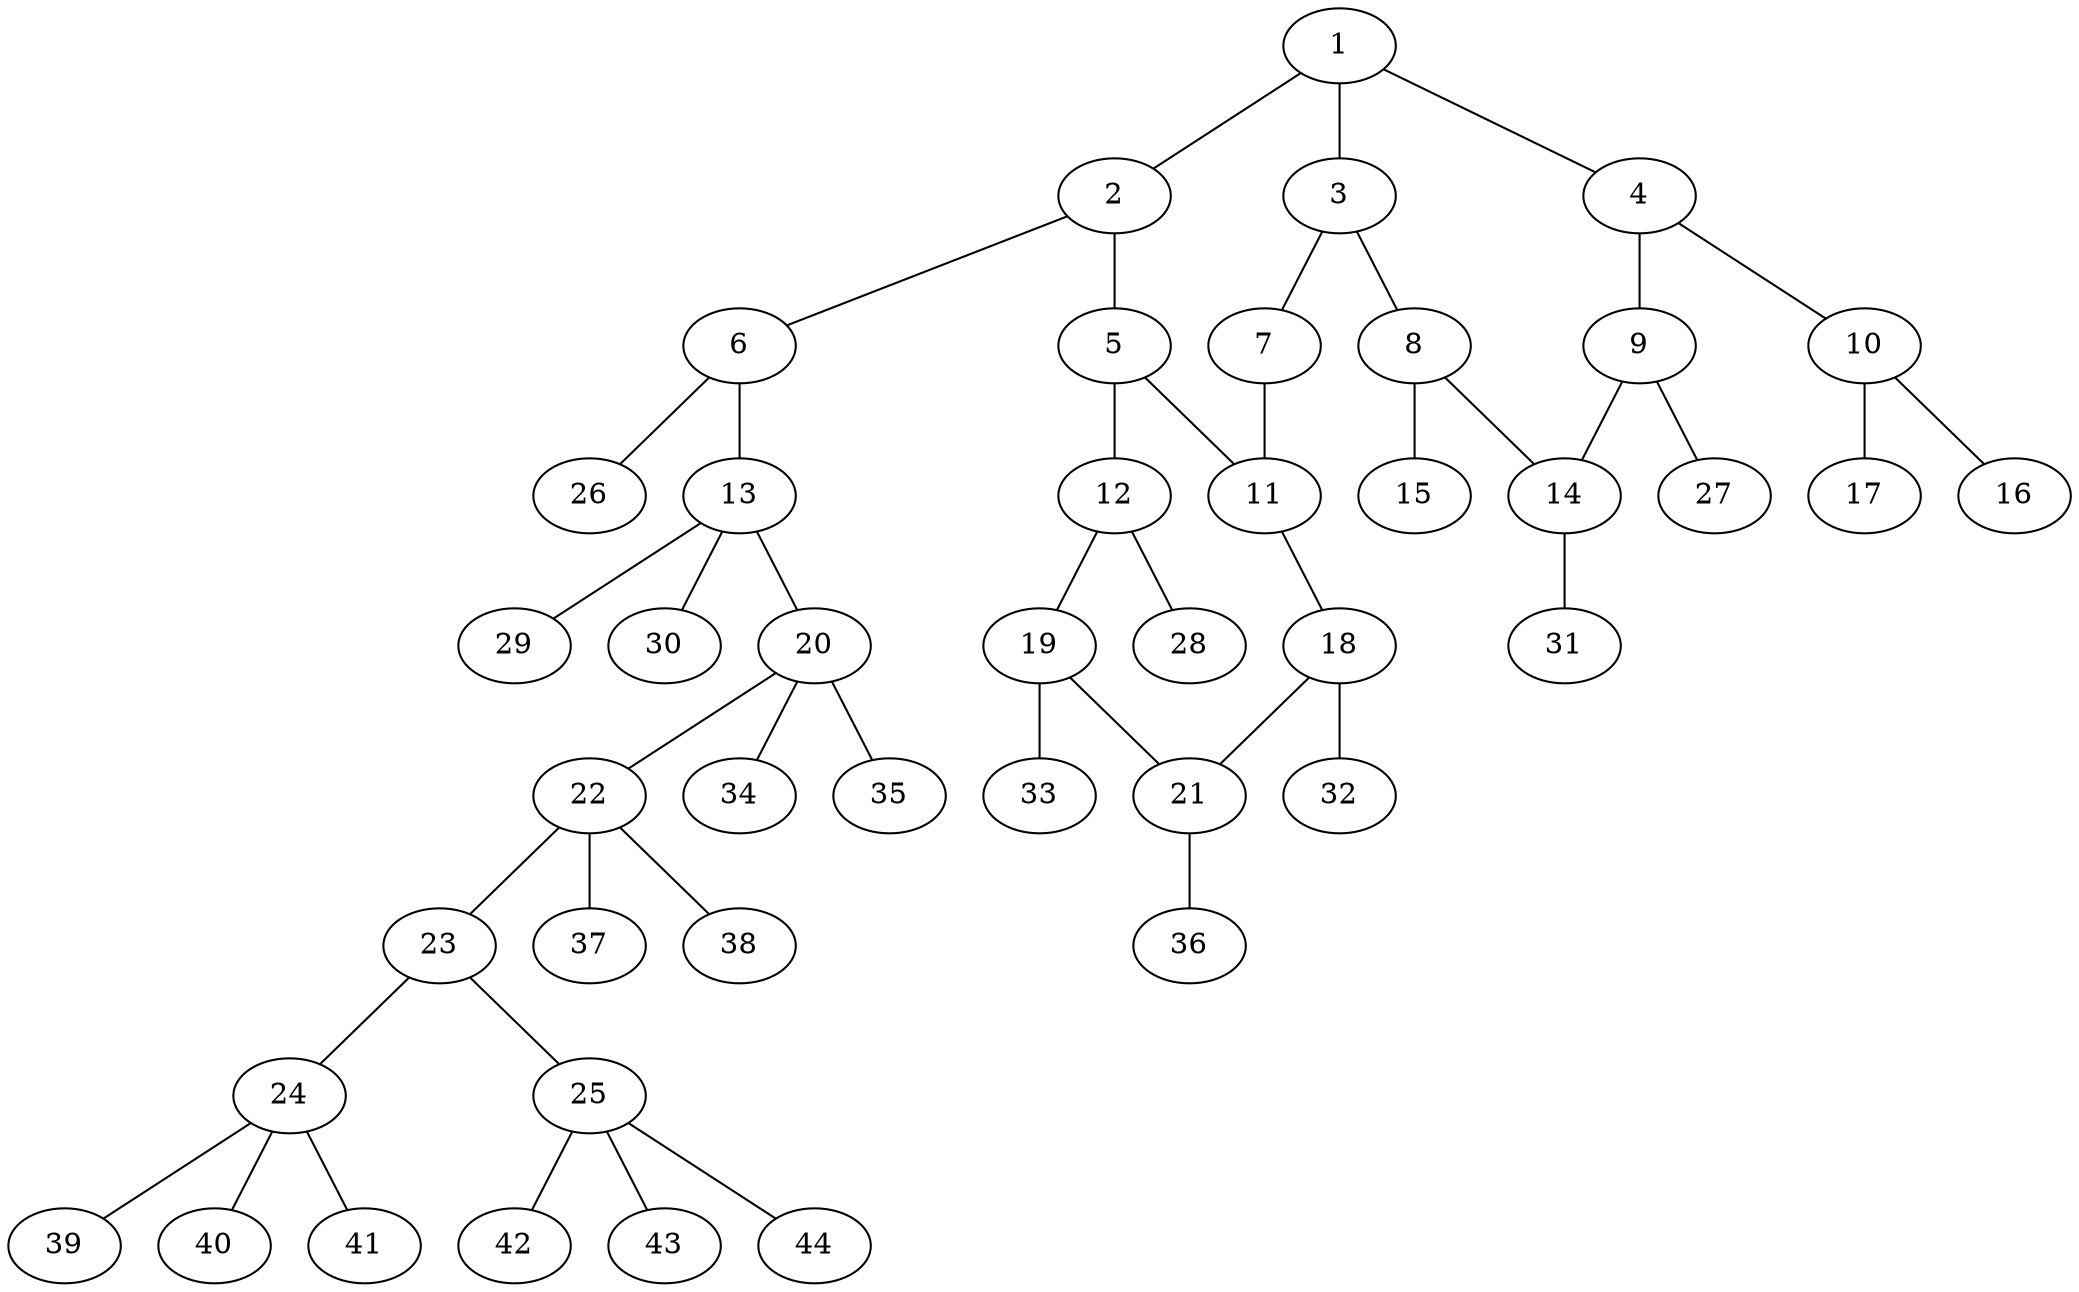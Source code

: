 graph molecule_471 {
	1	 [chem=C];
	2	 [chem=C];
	1 -- 2	 [valence=2];
	3	 [chem=C];
	1 -- 3	 [valence=1];
	4	 [chem=C];
	1 -- 4	 [valence=1];
	5	 [chem=C];
	2 -- 5	 [valence=1];
	6	 [chem=N];
	2 -- 6	 [valence=1];
	7	 [chem=N];
	3 -- 7	 [valence=2];
	8	 [chem=C];
	3 -- 8	 [valence=1];
	9	 [chem=C];
	4 -- 9	 [valence=2];
	10	 [chem=N];
	4 -- 10	 [valence=1];
	11	 [chem=C];
	5 -- 11	 [valence=2];
	12	 [chem=C];
	5 -- 12	 [valence=1];
	13	 [chem=C];
	6 -- 13	 [valence=1];
	26	 [chem=H];
	6 -- 26	 [valence=1];
	7 -- 11	 [valence=1];
	14	 [chem=C];
	8 -- 14	 [valence=2];
	15	 [chem=F];
	8 -- 15	 [valence=1];
	9 -- 14	 [valence=1];
	27	 [chem=H];
	9 -- 27	 [valence=1];
	16	 [chem=O];
	10 -- 16	 [valence=2];
	17	 [chem=O];
	10 -- 17	 [valence=1];
	18	 [chem=C];
	11 -- 18	 [valence=1];
	19	 [chem=C];
	12 -- 19	 [valence=2];
	28	 [chem=H];
	12 -- 28	 [valence=1];
	20	 [chem=C];
	13 -- 20	 [valence=1];
	29	 [chem=H];
	13 -- 29	 [valence=1];
	30	 [chem=H];
	13 -- 30	 [valence=1];
	31	 [chem=H];
	14 -- 31	 [valence=1];
	21	 [chem=C];
	18 -- 21	 [valence=2];
	32	 [chem=H];
	18 -- 32	 [valence=1];
	19 -- 21	 [valence=1];
	33	 [chem=H];
	19 -- 33	 [valence=1];
	22	 [chem=C];
	20 -- 22	 [valence=1];
	34	 [chem=H];
	20 -- 34	 [valence=1];
	35	 [chem=H];
	20 -- 35	 [valence=1];
	36	 [chem=H];
	21 -- 36	 [valence=1];
	23	 [chem=N];
	22 -- 23	 [valence=1];
	37	 [chem=H];
	22 -- 37	 [valence=1];
	38	 [chem=H];
	22 -- 38	 [valence=1];
	24	 [chem=C];
	23 -- 24	 [valence=1];
	25	 [chem=C];
	23 -- 25	 [valence=1];
	39	 [chem=H];
	24 -- 39	 [valence=1];
	40	 [chem=H];
	24 -- 40	 [valence=1];
	41	 [chem=H];
	24 -- 41	 [valence=1];
	42	 [chem=H];
	25 -- 42	 [valence=1];
	43	 [chem=H];
	25 -- 43	 [valence=1];
	44	 [chem=H];
	25 -- 44	 [valence=1];
}
